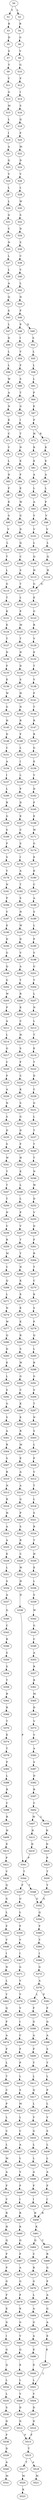 strict digraph  {
	S0 -> S1 [ label = Y ];
	S0 -> S2 [ label = L ];
	S1 -> S3 [ label = R ];
	S2 -> S4 [ label = R ];
	S3 -> S5 [ label = D ];
	S4 -> S6 [ label = G ];
	S5 -> S7 [ label = S ];
	S6 -> S8 [ label = V ];
	S7 -> S9 [ label = V ];
	S8 -> S10 [ label = G ];
	S9 -> S11 [ label = Y ];
	S10 -> S12 [ label = F ];
	S11 -> S13 [ label = G ];
	S12 -> S14 [ label = I ];
	S13 -> S15 [ label = M ];
	S14 -> S16 [ label = S ];
	S15 -> S17 [ label = L ];
	S16 -> S18 [ label = Q ];
	S17 -> S19 [ label = I ];
	S18 -> S20 [ label = F ];
	S19 -> S21 [ label = A ];
	S20 -> S22 [ label = M ];
	S21 -> S23 [ label = G ];
	S22 -> S24 [ label = D ];
	S23 -> S25 [ label = V ];
	S24 -> S26 [ label = V ];
	S25 -> S27 [ label = L ];
	S26 -> S28 [ label = L ];
	S27 -> S29 [ label = L ];
	S28 -> S30 [ label = W ];
	S29 -> S31 [ label = G ];
	S30 -> S32 [ label = S ];
	S31 -> S33 [ label = V ];
	S32 -> S34 [ label = D ];
	S33 -> S35 [ label = N ];
	S34 -> S36 [ label = S ];
	S35 -> S37 [ label = L ];
	S36 -> S38 [ label = C ];
	S37 -> S39 [ label = L ];
	S38 -> S40 [ label = V ];
	S39 -> S41 [ label = A ];
	S40 -> S42 [ label = L ];
	S41 -> S43 [ label = Q ];
	S42 -> S44 [ label = N ];
	S43 -> S45 [ label = S ];
	S44 -> S46 [ label = F ];
	S45 -> S47 [ label = L ];
	S46 -> S48 [ label = E ];
	S46 -> S49 [ label = Q ];
	S47 -> S50 [ label = D ];
	S48 -> S51 [ label = I ];
	S49 -> S52 [ label = S ];
	S50 -> S53 [ label = L ];
	S51 -> S54 [ label = V ];
	S52 -> S55 [ label = L ];
	S53 -> S56 [ label = L ];
	S54 -> S57 [ label = F ];
	S55 -> S58 [ label = L ];
	S56 -> S59 [ label = W ];
	S57 -> S60 [ label = S ];
	S58 -> S61 [ label = L ];
	S59 -> S62 [ label = A ];
	S60 -> S63 [ label = T ];
	S61 -> S64 [ label = P ];
	S62 -> S65 [ label = N ];
	S63 -> S66 [ label = G ];
	S64 -> S67 [ label = E ];
	S65 -> S68 [ label = E ];
	S66 -> S69 [ label = I ];
	S67 -> S70 [ label = F ];
	S68 -> S71 [ label = C ];
	S69 -> S72 [ label = T ];
	S70 -> S73 [ label = H ];
	S70 -> S74 [ label = R ];
	S71 -> S75 [ label = V ];
	S72 -> S76 [ label = N ];
	S73 -> S77 [ label = K ];
	S74 -> S78 [ label = K ];
	S75 -> S79 [ label = L ];
	S76 -> S80 [ label = E ];
	S77 -> S81 [ label = E ];
	S78 -> S82 [ label = E ];
	S79 -> S83 [ label = D ];
	S80 -> S84 [ label = F ];
	S81 -> S85 [ label = A ];
	S82 -> S86 [ label = A ];
	S83 -> S87 [ label = F ];
	S84 -> S88 [ label = E ];
	S85 -> S89 [ label = L ];
	S86 -> S90 [ label = L ];
	S87 -> S91 [ label = E ];
	S88 -> S92 [ label = W ];
	S89 -> S93 [ label = A ];
	S90 -> S94 [ label = P ];
	S91 -> S95 [ label = S ];
	S92 -> S96 [ label = G ];
	S93 -> S97 [ label = V ];
	S94 -> S98 [ label = V ];
	S95 -> S99 [ label = V ];
	S96 -> S100 [ label = D ];
	S97 -> S101 [ label = V ];
	S98 -> S102 [ label = V ];
	S99 -> S103 [ label = L ];
	S100 -> S104 [ label = Q ];
	S101 -> S105 [ label = L ];
	S102 -> S106 [ label = L ];
	S103 -> S107 [ label = T ];
	S104 -> S108 [ label = C ];
	S105 -> S109 [ label = Q ];
	S106 -> S110 [ label = Q ];
	S107 -> S111 [ label = L ];
	S108 -> S112 [ label = S ];
	S109 -> S113 [ label = H ];
	S110 -> S114 [ label = H ];
	S111 -> S115 [ label = G ];
	S112 -> S116 [ label = T ];
	S113 -> S117 [ label = G ];
	S114 -> S117 [ label = G ];
	S115 -> S118 [ label = T ];
	S116 -> S119 [ label = L ];
	S117 -> S120 [ label = E ];
	S118 -> S121 [ label = K ];
	S119 -> S122 [ label = P ];
	S120 -> S123 [ label = G ];
	S121 -> S124 [ label = E ];
	S122 -> S125 [ label = M ];
	S123 -> S126 [ label = R ];
	S124 -> S127 [ label = T ];
	S125 -> S128 [ label = T ];
	S126 -> S129 [ label = V ];
	S127 -> S130 [ label = D ];
	S128 -> S131 [ label = N ];
	S129 -> S132 [ label = E ];
	S130 -> S133 [ label = F ];
	S131 -> S134 [ label = D ];
	S132 -> S135 [ label = T ];
	S133 -> S136 [ label = E ];
	S134 -> S137 [ label = S ];
	S135 -> S138 [ label = V ];
	S136 -> S139 [ label = W ];
	S137 -> S140 [ label = H ];
	S138 -> S141 [ label = F ];
	S139 -> S142 [ label = G ];
	S140 -> S143 [ label = N ];
	S141 -> S144 [ label = T ];
	S142 -> S145 [ label = H ];
	S143 -> S146 [ label = R ];
	S144 -> S147 [ label = R ];
	S145 -> S148 [ label = D ];
	S146 -> S149 [ label = F ];
	S147 -> S150 [ label = R ];
	S148 -> S151 [ label = C ];
	S149 -> S152 [ label = L ];
	S150 -> S153 [ label = G ];
	S151 -> S154 [ label = A ];
	S152 -> S155 [ label = I ];
	S153 -> S156 [ label = E ];
	S154 -> S157 [ label = I ];
	S155 -> S158 [ label = L ];
	S156 -> S159 [ label = Y ];
	S157 -> S160 [ label = L ];
	S158 -> S161 [ label = P ];
	S159 -> S162 [ label = D ];
	S160 -> S163 [ label = R ];
	S161 -> S164 [ label = D ];
	S162 -> S165 [ label = F ];
	S163 -> S166 [ label = G ];
	S164 -> S167 [ label = E ];
	S165 -> S168 [ label = E ];
	S166 -> S169 [ label = S ];
	S167 -> S170 [ label = C ];
	S168 -> S171 [ label = W ];
	S169 -> S172 [ label = F ];
	S170 -> S173 [ label = S ];
	S171 -> S174 [ label = G ];
	S172 -> S175 [ label = S ];
	S173 -> S176 [ label = I ];
	S174 -> S177 [ label = E ];
	S175 -> S178 [ label = V ];
	S176 -> S179 [ label = A ];
	S177 -> S180 [ label = K ];
	S178 -> S181 [ label = N ];
	S179 -> S182 [ label = T ];
	S180 -> S183 [ label = C ];
	S181 -> S184 [ label = P ];
	S182 -> S185 [ label = S ];
	S183 -> S186 [ label = A ];
	S184 -> S187 [ label = V ];
	S185 -> S188 [ label = N ];
	S186 -> S189 [ label = S ];
	S187 -> S190 [ label = E ];
	S188 -> S191 [ label = W ];
	S189 -> S192 [ label = L ];
	S190 -> S193 [ label = D ];
	S191 -> S194 [ label = D ];
	S192 -> S195 [ label = P ];
	S193 -> S196 [ label = G ];
	S194 -> S197 [ label = V ];
	S195 -> S198 [ label = V ];
	S196 -> S199 [ label = Q ];
	S197 -> S200 [ label = A ];
	S198 -> S201 [ label = G ];
	S199 -> S202 [ label = G ];
	S200 -> S203 [ label = Y ];
	S201 -> S204 [ label = T ];
	S202 -> S205 [ label = W ];
	S203 -> S206 [ label = R ];
	S204 -> S207 [ label = L ];
	S205 -> S208 [ label = P ];
	S206 -> S209 [ label = E ];
	S207 -> S210 [ label = N ];
	S208 -> S211 [ label = A ];
	S209 -> S212 [ label = C ];
	S210 -> S213 [ label = L ];
	S211 -> S214 [ label = L ];
	S212 -> S215 [ label = H ];
	S213 -> S216 [ label = T ];
	S214 -> S217 [ label = G ];
	S215 -> S218 [ label = S ];
	S216 -> S219 [ label = E ];
	S217 -> S220 [ label = C ];
	S218 -> S221 [ label = F ];
	S219 -> S222 [ label = T ];
	S220 -> S223 [ label = P ];
	S221 -> S224 [ label = S ];
	S222 -> S225 [ label = D ];
	S223 -> S226 [ label = A ];
	S224 -> S227 [ label = K ];
	S225 -> S228 [ label = C ];
	S226 -> S229 [ label = N ];
	S227 -> S230 [ label = S ];
	S228 -> S231 [ label = G ];
	S229 -> S232 [ label = S ];
	S230 -> S233 [ label = G ];
	S231 -> S234 [ label = L ];
	S232 -> S235 [ label = D ];
	S233 -> S236 [ label = D ];
	S234 -> S237 [ label = T ];
	S235 -> S238 [ label = S ];
	S236 -> S239 [ label = F ];
	S237 -> S240 [ label = T ];
	S238 -> S241 [ label = W ];
	S239 -> S242 [ label = H ];
	S240 -> S243 [ label = T ];
	S241 -> S244 [ label = T ];
	S242 -> S245 [ label = E ];
	S243 -> S246 [ label = N ];
	S244 -> S247 [ label = T ];
	S245 -> S248 [ label = L ];
	S246 -> S249 [ label = W ];
	S247 -> S250 [ label = T ];
	S248 -> S251 [ label = L ];
	S249 -> S252 [ label = D ];
	S250 -> S253 [ label = N ];
	S251 -> S254 [ label = P ];
	S252 -> S255 [ label = V ];
	S253 -> S256 [ label = V ];
	S254 -> S257 [ label = V ];
	S255 -> S258 [ label = D ];
	S256 -> S259 [ label = R ];
	S257 -> S260 [ label = T ];
	S258 -> S261 [ label = F ];
	S259 -> S262 [ label = M ];
	S260 -> S263 [ label = Y ];
	S261 -> S264 [ label = R ];
	S262 -> S265 [ label = C ];
	S263 -> S266 [ label = N ];
	S264 -> S267 [ label = T ];
	S265 -> S268 [ label = Q ];
	S266 -> S269 [ label = K ];
	S267 -> S270 [ label = C ];
	S268 -> S271 [ label = L ];
	S269 -> S272 [ label = E ];
	S270 -> S273 [ label = K ];
	S271 -> S274 [ label = N ];
	S272 -> S275 [ label = E ];
	S273 -> S276 [ label = S ];
	S274 -> S277 [ label = W ];
	S275 -> S278 [ label = E ];
	S276 -> S279 [ label = P ];
	S277 -> S280 [ label = Q ];
	S278 -> S281 [ label = R ];
	S279 -> S282 [ label = Q ];
	S280 -> S283 [ label = D ];
	S281 -> S284 [ label = S ];
	S282 -> S285 [ label = L ];
	S283 -> S286 [ label = E ];
	S284 -> S287 [ label = W ];
	S285 -> S288 [ label = R ];
	S286 -> S289 [ label = L ];
	S287 -> S290 [ label = G ];
	S288 -> S291 [ label = G ];
	S289 -> S292 [ label = S ];
	S290 -> S293 [ label = C ];
	S291 -> S294 [ label = S ];
	S292 -> S295 [ label = G ];
	S293 -> S296 [ label = K ];
	S294 -> S297 [ label = T ];
	S295 -> S298 [ label = S ];
	S296 -> S299 [ label = E ];
	S297 -> S300 [ label = N ];
	S298 -> S301 [ label = A ];
	S299 -> S302 [ label = R ];
	S300 -> S303 [ label = S ];
	S301 -> S304 [ label = R ];
	S302 -> S305 [ label = M ];
	S303 -> S306 [ label = L ];
	S304 -> S307 [ label = S ];
	S305 -> S308 [ label = E ];
	S306 -> S309 [ label = P ];
	S307 -> S310 [ label = R ];
	S308 -> S311 [ label = A ];
	S309 -> S312 [ label = V ];
	S310 -> S313 [ label = N ];
	S311 -> S314 [ label = A ];
	S312 -> S315 [ label = T ];
	S313 -> S316 [ label = R ];
	S314 -> S317 [ label = G ];
	S315 -> S318 [ label = L ];
	S316 -> S319 [ label = H ];
	S317 -> S320 [ label = P ];
	S318 -> S321 [ label = S ];
	S319 -> S322 [ label = A ];
	S320 -> S323 [ label = S ];
	S321 -> S324 [ label = R ];
	S322 -> S325 [ label = A ];
	S323 -> S326 [ label = R ];
	S324 -> S327 [ label = T ];
	S325 -> S328 [ label = E ];
	S326 -> S329 [ label = C ];
	S327 -> S330 [ label = H ];
	S328 -> S331 [ label = L ];
	S329 -> S332 [ label = W ];
	S330 -> S333 [ label = E ];
	S331 -> S334 [ label = S ];
	S332 -> S335 [ label = H ];
	S333 -> S336 [ label = L ];
	S334 -> S337 [ label = A ];
	S335 -> S338 [ label = D ];
	S336 -> S339 [ label = S ];
	S337 -> S340 [ label = G ];
	S338 -> S341 [ label = P ];
	S339 -> S342 [ label = W ];
	S340 -> S343 [ label = C ];
	S341 -> S344 [ label = T ];
	S342 -> S345 [ label = G ];
	S343 -> S346 [ label = R ];
	S344 -> S347 [ label = F ];
	S344 -> S348 [ label = Y ];
	S345 -> S349 [ label = C ];
	S346 -> S350 [ label = S ];
	S347 -> S351 [ label = G ];
	S348 -> S352 [ label = G ];
	S349 -> S353 [ label = A ];
	S350 -> S354 [ label = S ];
	S351 -> S355 [ label = L ];
	S352 -> S356 [ label = Q ];
	S353 -> S357 [ label = R ];
	S354 -> S358 [ label = T ];
	S355 -> S359 [ label = F ];
	S356 -> S360 [ label = F ];
	S357 -> S361 [ label = R ];
	S358 -> S362 [ label = R ];
	S359 -> S363 [ label = V ];
	S360 -> S364 [ label = V ];
	S361 -> S365 [ label = M ];
	S362 -> S366 [ label = R ];
	S363 -> S367 [ label = I ];
	S364 -> S368 [ label = I ];
	S365 -> S369 [ label = D ];
	S366 -> S370 [ label = T ];
	S367 -> S371 [ label = G ];
	S368 -> S372 [ label = G ];
	S369 -> S373 [ label = V ];
	S370 -> S374 [ label = E ];
	S371 -> S375 [ label = V ];
	S372 -> S376 [ label = A ];
	S373 -> S377 [ label = V ];
	S374 -> S378 [ label = T ];
	S375 -> S379 [ label = Y ];
	S376 -> S380 [ label = L ];
	S376 -> S381 [ label = F ];
	S377 -> S382 [ label = A ];
	S378 -> S383 [ label = P ];
	S379 -> S384 [ label = V ];
	S380 -> S385 [ label = F ];
	S381 -> S386 [ label = F ];
	S382 -> S387 [ label = S ];
	S383 -> S388 [ label = L ];
	S384 -> S389 [ label = I ];
	S385 -> S390 [ label = G ];
	S386 -> S391 [ label = G ];
	S387 -> S392 [ label = D ];
	S388 -> S393 [ label = R ];
	S389 -> S394 [ label = C ];
	S390 -> S395 [ label = A ];
	S391 -> S396 [ label = A ];
	S392 -> S397 [ label = R ];
	S393 -> S398 [ label = C ];
	S394 -> S399 [ label = F ];
	S395 -> S400 [ label = F ];
	S396 -> S401 [ label = S ];
	S397 -> S402 [ label = C ];
	S398 -> S403 [ label = R ];
	S399 -> S404 [ label = P ];
	S400 -> S405 [ label = T ];
	S401 -> S406 [ label = T ];
	S402 -> S407 [ label = W ];
	S402 -> S408 [ label = L ];
	S403 -> S409 [ label = H ];
	S404 -> S410 [ label = L ];
	S405 -> S411 [ label = L ];
	S406 -> S412 [ label = L ];
	S407 -> S413 [ label = H ];
	S408 -> S414 [ label = H ];
	S409 -> S415 [ label = E ];
	S410 -> S416 [ label = S ];
	S411 -> S417 [ label = Q ];
	S412 -> S418 [ label = P ];
	S413 -> S419 [ label = D ];
	S414 -> S420 [ label = D ];
	S415 -> S421 [ label = P ];
	S416 -> S422 [ label = M ];
	S417 -> S423 [ label = L ];
	S418 -> S424 [ label = L ];
	S419 -> S341 [ label = P ];
	S420 -> S425 [ label = P ];
	S421 -> S426 [ label = V ];
	S422 -> S427 [ label = L ];
	S423 -> S428 [ label = V ];
	S424 -> S429 [ label = V ];
	S425 -> S430 [ label = T ];
	S426 -> S431 [ label = Q ];
	S427 -> S432 [ label = C ];
	S428 -> S433 [ label = G ];
	S429 -> S434 [ label = S ];
	S430 -> S435 [ label = Y ];
	S431 -> S436 [ label = G ];
	S432 -> S437 [ label = A ];
	S433 -> S438 [ label = L ];
	S434 -> S439 [ label = L ];
	S435 -> S352 [ label = G ];
	S436 -> S440 [ label = L ];
	S437 -> S441 [ label = L ];
	S438 -> S442 [ label = L ];
	S439 -> S443 [ label = L ];
	S440 -> S444 [ label = F ];
	S441 -> S445 [ label = V ];
	S442 -> S446 [ label = A ];
	S443 -> S447 [ label = A ];
	S444 -> S448 [ label = V ];
	S445 -> S449 [ label = F ];
	S446 -> S450 [ label = F ];
	S447 -> S451 [ label = F ];
	S448 -> S452 [ label = I ];
	S449 -> S453 [ label = I ];
	S450 -> S454 [ label = I ];
	S451 -> S455 [ label = I ];
	S452 -> S456 [ label = N ];
	S453 -> S457 [ label = R ];
	S454 -> S458 [ label = R ];
	S455 -> S458 [ label = R ];
	S456 -> S459 [ label = L ];
	S457 -> S460 [ label = K ];
	S458 -> S461 [ label = K ];
	S459 -> S462 [ label = Y ];
	S460 -> S463 [ label = Q ];
	S461 -> S464 [ label = Q ];
	S461 -> S465 [ label = C ];
	S462 -> S466 [ label = Q ];
	S463 -> S467 [ label = F ];
	S464 -> S468 [ label = C ];
	S465 -> S469 [ label = R ];
	S466 -> S470 [ label = F ];
	S467 -> S471 [ label = A ];
	S468 -> S472 [ label = R ];
	S469 -> S473 [ label = G ];
	S470 -> S474 [ label = A ];
	S471 -> S475 [ label = G ];
	S472 -> S476 [ label = G ];
	S473 -> S477 [ label = F ];
	S474 -> S478 [ label = F ];
	S475 -> S479 [ label = F ];
	S476 -> S480 [ label = L ];
	S477 -> S481 [ label = A ];
	S478 -> S482 [ label = L ];
	S479 -> S483 [ label = K ];
	S480 -> S484 [ label = A ];
	S481 -> S485 [ label = G ];
	S482 -> S486 [ label = T ];
	S483 -> S487 [ label = G ];
	S484 -> S488 [ label = G ];
	S485 -> S489 [ label = A ];
	S486 -> S490 [ label = C ];
	S487 -> S491 [ label = V ];
	S488 -> S492 [ label = A ];
	S489 -> S493 [ label = E ];
	S490 -> S494 [ label = P ];
	S491 -> S495 [ label = Q ];
	S492 -> S496 [ label = E ];
	S493 -> S497 [ label = E ];
	S494 -> S498 [ label = L ];
	S495 -> S499 [ label = E ];
	S496 -> S500 [ label = E ];
	S497 -> S501 [ label = L ];
	S498 -> S502 [ label = C ];
	S499 -> S503 [ label = L ];
	S500 -> S501 [ label = L ];
	S501 -> S504 [ label = V ];
	S502 -> S505 [ label = L ];
	S503 -> S506 [ label = V ];
	S504 -> S507 [ label = D ];
	S505 -> S508 [ label = M ];
	S506 -> S509 [ label = D ];
	S507 -> S510 [ label = D ];
	S508 -> S511 [ label = A ];
	S509 -> S512 [ label = D ];
	S510 -> S513 [ label = F ];
	S511 -> S514 [ label = F ];
	S512 -> S513 [ label = F ];
	S513 -> S515 [ label = T ];
	S514 -> S516 [ label = V ];
	S515 -> S517 [ label = T ];
	S515 -> S518 [ label = A ];
	S516 -> S519 [ label = R ];
	S517 -> S520 [ label = M ];
	S518 -> S521 [ label = M ];
	S519 -> S522 [ label = H ];
	S520 -> S523 [ label = K ];
	S522 -> S524 [ label = Q ];
	S524 -> S525 [ label = F ];
	S525 -> S526 [ label = P ];
	S526 -> S527 [ label = G ];
	S527 -> S528 [ label = F ];
	S528 -> S529 [ label = E ];
	S529 -> S530 [ label = G ];
	S530 -> S531 [ label = I ];
	S531 -> S532 [ label = G ];
	S532 -> S533 [ label = Q ];
	S533 -> S534 [ label = L ];
	S534 -> S535 [ label = L ];
	S535 -> S536 [ label = S ];
	S536 -> S537 [ label = D ];
	S537 -> S538 [ label = F ];
	S538 -> S539 [ label = D ];
	S539 -> S540 [ label = A ];
	S540 -> S541 [ label = M ];
}
